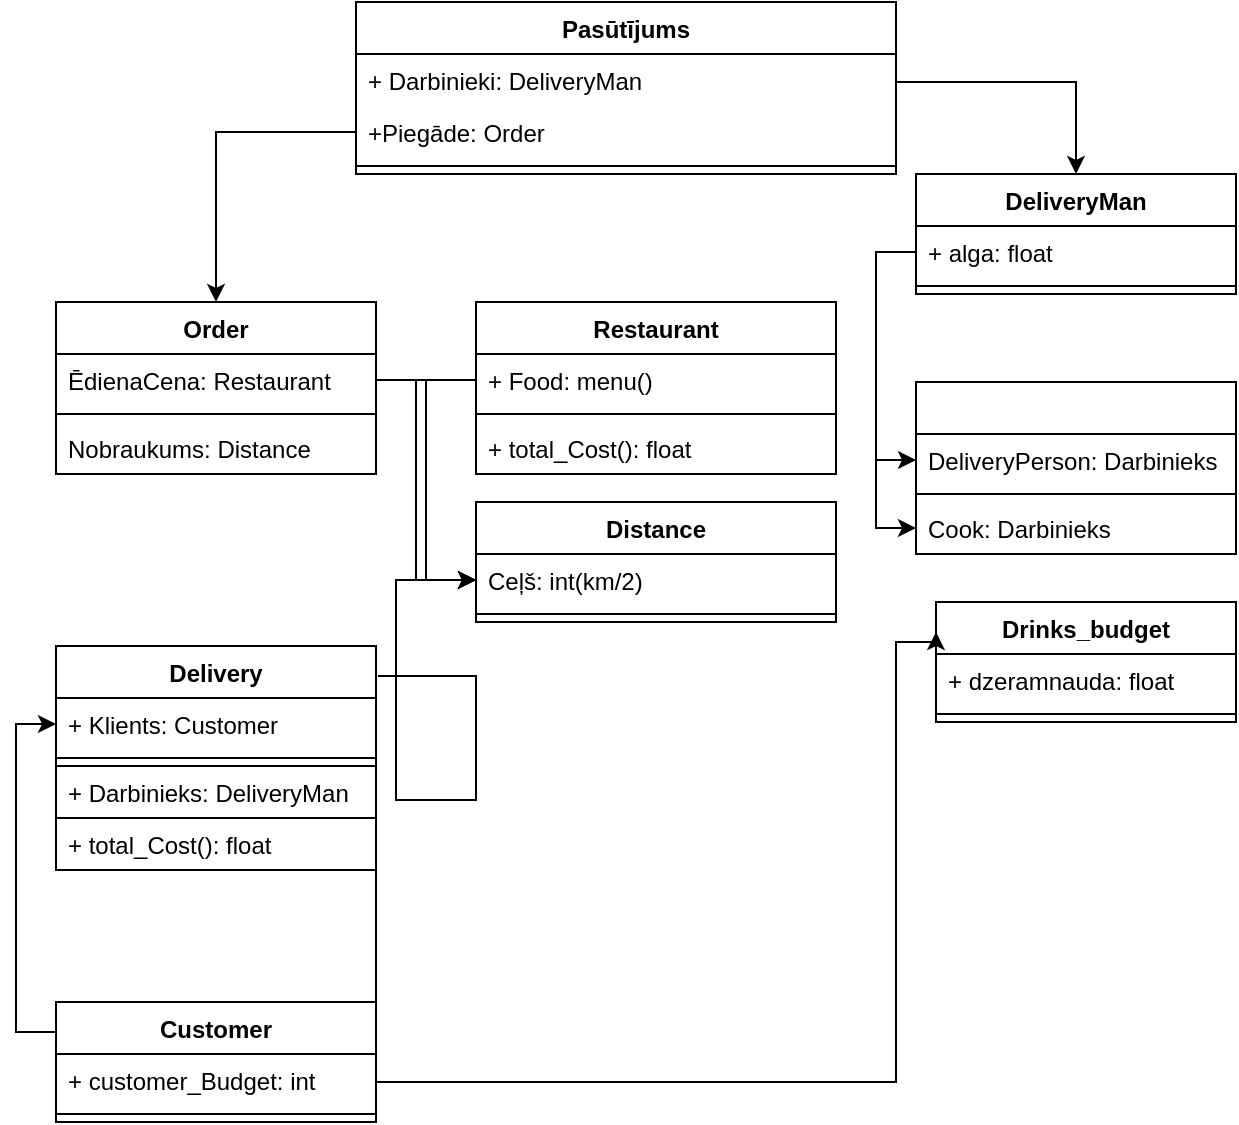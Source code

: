 <mxfile version="21.1.2" type="github">
  <diagram name="Page-1" id="Djb0nTWhg8u489dxvukG">
    <mxGraphModel dx="1195" dy="663" grid="1" gridSize="10" guides="1" tooltips="1" connect="1" arrows="1" fold="1" page="1" pageScale="1" pageWidth="850" pageHeight="1100" math="0" shadow="0">
      <root>
        <mxCell id="0" />
        <mxCell id="1" parent="0" />
        <mxCell id="D5lIndtO4QPQAriUOUSQ-25" value="Pasūtījums" style="swimlane;fontStyle=1;align=center;verticalAlign=top;childLayout=stackLayout;horizontal=1;startSize=26;horizontalStack=0;resizeParent=1;resizeParentMax=0;resizeLast=0;collapsible=1;marginBottom=0;" parent="1" vertex="1">
          <mxGeometry x="280" y="50" width="270" height="86" as="geometry" />
        </mxCell>
        <mxCell id="D5lIndtO4QPQAriUOUSQ-63" value="+ Darbinieki: DeliveryMan" style="text;strokeColor=none;fillColor=none;align=left;verticalAlign=top;spacingLeft=4;spacingRight=4;overflow=hidden;rotatable=0;points=[[0,0.5],[1,0.5]];portConstraint=eastwest;" parent="D5lIndtO4QPQAriUOUSQ-25" vertex="1">
          <mxGeometry y="26" width="270" height="26" as="geometry" />
        </mxCell>
        <mxCell id="D5lIndtO4QPQAriUOUSQ-60" value="+Piegāde: Order" style="text;strokeColor=none;fillColor=none;align=left;verticalAlign=top;spacingLeft=4;spacingRight=4;overflow=hidden;rotatable=0;points=[[0,0.5],[1,0.5]];portConstraint=eastwest;" parent="D5lIndtO4QPQAriUOUSQ-25" vertex="1">
          <mxGeometry y="52" width="270" height="26" as="geometry" />
        </mxCell>
        <mxCell id="D5lIndtO4QPQAriUOUSQ-27" value="" style="line;strokeWidth=1;fillColor=none;align=left;verticalAlign=middle;spacingTop=-1;spacingLeft=3;spacingRight=3;rotatable=0;labelPosition=right;points=[];portConstraint=eastwest;strokeColor=inherit;" parent="D5lIndtO4QPQAriUOUSQ-25" vertex="1">
          <mxGeometry y="78" width="270" height="8" as="geometry" />
        </mxCell>
        <mxCell id="D5lIndtO4QPQAriUOUSQ-29" value="DeliveryMan" style="swimlane;fontStyle=1;align=center;verticalAlign=top;childLayout=stackLayout;horizontal=1;startSize=26;horizontalStack=0;resizeParent=1;resizeParentMax=0;resizeLast=0;collapsible=1;marginBottom=0;" parent="1" vertex="1">
          <mxGeometry x="560" y="136" width="160" height="60" as="geometry" />
        </mxCell>
        <mxCell id="D5lIndtO4QPQAriUOUSQ-30" value="+ alga: float" style="text;strokeColor=none;fillColor=none;align=left;verticalAlign=top;spacingLeft=4;spacingRight=4;overflow=hidden;rotatable=0;points=[[0,0.5],[1,0.5]];portConstraint=eastwest;" parent="D5lIndtO4QPQAriUOUSQ-29" vertex="1">
          <mxGeometry y="26" width="160" height="26" as="geometry" />
        </mxCell>
        <mxCell id="D5lIndtO4QPQAriUOUSQ-31" value="" style="line;strokeWidth=1;fillColor=none;align=left;verticalAlign=middle;spacingTop=-1;spacingLeft=3;spacingRight=3;rotatable=0;labelPosition=right;points=[];portConstraint=eastwest;strokeColor=inherit;" parent="D5lIndtO4QPQAriUOUSQ-29" vertex="1">
          <mxGeometry y="52" width="160" height="8" as="geometry" />
        </mxCell>
        <mxCell id="D5lIndtO4QPQAriUOUSQ-37" value="Drinks_budget" style="swimlane;fontStyle=1;align=center;verticalAlign=top;childLayout=stackLayout;horizontal=1;startSize=26;horizontalStack=0;resizeParent=1;resizeParentMax=0;resizeLast=0;collapsible=1;marginBottom=0;" parent="1" vertex="1">
          <mxGeometry x="570" y="350" width="150" height="60" as="geometry" />
        </mxCell>
        <mxCell id="D5lIndtO4QPQAriUOUSQ-38" value="+ dzeramnauda: float" style="text;strokeColor=none;fillColor=none;align=left;verticalAlign=top;spacingLeft=4;spacingRight=4;overflow=hidden;rotatable=0;points=[[0,0.5],[1,0.5]];portConstraint=eastwest;" parent="D5lIndtO4QPQAriUOUSQ-37" vertex="1">
          <mxGeometry y="26" width="150" height="26" as="geometry" />
        </mxCell>
        <mxCell id="D5lIndtO4QPQAriUOUSQ-39" value="" style="line;strokeWidth=1;fillColor=none;align=left;verticalAlign=middle;spacingTop=-1;spacingLeft=3;spacingRight=3;rotatable=0;labelPosition=right;points=[];portConstraint=eastwest;strokeColor=inherit;" parent="D5lIndtO4QPQAriUOUSQ-37" vertex="1">
          <mxGeometry y="52" width="150" height="8" as="geometry" />
        </mxCell>
        <mxCell id="D5lIndtO4QPQAriUOUSQ-41" value="Restaurant" style="swimlane;fontStyle=1;align=center;verticalAlign=top;childLayout=stackLayout;horizontal=1;startSize=26;horizontalStack=0;resizeParent=1;resizeParentMax=0;resizeLast=0;collapsible=1;marginBottom=0;" parent="1" vertex="1">
          <mxGeometry x="340" y="200" width="180" height="86" as="geometry" />
        </mxCell>
        <mxCell id="D5lIndtO4QPQAriUOUSQ-42" value="+ Food: menu()" style="text;strokeColor=none;fillColor=none;align=left;verticalAlign=top;spacingLeft=4;spacingRight=4;overflow=hidden;rotatable=0;points=[[0,0.5],[1,0.5]];portConstraint=eastwest;" parent="D5lIndtO4QPQAriUOUSQ-41" vertex="1">
          <mxGeometry y="26" width="180" height="26" as="geometry" />
        </mxCell>
        <mxCell id="D5lIndtO4QPQAriUOUSQ-43" value="" style="line;strokeWidth=1;fillColor=none;align=left;verticalAlign=middle;spacingTop=-1;spacingLeft=3;spacingRight=3;rotatable=0;labelPosition=right;points=[];portConstraint=eastwest;strokeColor=inherit;" parent="D5lIndtO4QPQAriUOUSQ-41" vertex="1">
          <mxGeometry y="52" width="180" height="8" as="geometry" />
        </mxCell>
        <mxCell id="D5lIndtO4QPQAriUOUSQ-44" value="+ total_Cost(): float" style="text;strokeColor=none;fillColor=none;align=left;verticalAlign=top;spacingLeft=4;spacingRight=4;overflow=hidden;rotatable=0;points=[[0,0.5],[1,0.5]];portConstraint=eastwest;" parent="D5lIndtO4QPQAriUOUSQ-41" vertex="1">
          <mxGeometry y="60" width="180" height="26" as="geometry" />
        </mxCell>
        <mxCell id="D5lIndtO4QPQAriUOUSQ-45" value="Distance" style="swimlane;fontStyle=1;align=center;verticalAlign=top;childLayout=stackLayout;horizontal=1;startSize=26;horizontalStack=0;resizeParent=1;resizeParentMax=0;resizeLast=0;collapsible=1;marginBottom=0;" parent="1" vertex="1">
          <mxGeometry x="340" y="300" width="180" height="60" as="geometry" />
        </mxCell>
        <mxCell id="D5lIndtO4QPQAriUOUSQ-46" value="Ceļš: int(km/2)" style="text;strokeColor=none;fillColor=none;align=left;verticalAlign=top;spacingLeft=4;spacingRight=4;overflow=hidden;rotatable=0;points=[[0,0.5],[1,0.5]];portConstraint=eastwest;" parent="D5lIndtO4QPQAriUOUSQ-45" vertex="1">
          <mxGeometry y="26" width="180" height="26" as="geometry" />
        </mxCell>
        <mxCell id="D5lIndtO4QPQAriUOUSQ-47" value="" style="line;strokeWidth=1;fillColor=none;align=left;verticalAlign=middle;spacingTop=-1;spacingLeft=3;spacingRight=3;rotatable=0;labelPosition=right;points=[];portConstraint=eastwest;strokeColor=inherit;" parent="D5lIndtO4QPQAriUOUSQ-45" vertex="1">
          <mxGeometry y="52" width="180" height="8" as="geometry" />
        </mxCell>
        <mxCell id="D5lIndtO4QPQAriUOUSQ-58" style="edgeStyle=orthogonalEdgeStyle;rounded=0;orthogonalLoop=1;jettySize=auto;html=1;exitX=0;exitY=0.5;exitDx=0;exitDy=0;entryX=0;entryY=0.5;entryDx=0;entryDy=0;" parent="1" source="D5lIndtO4QPQAriUOUSQ-42" target="D5lIndtO4QPQAriUOUSQ-46" edge="1">
          <mxGeometry relative="1" as="geometry">
            <Array as="points">
              <mxPoint x="310" y="239" />
              <mxPoint x="310" y="339" />
            </Array>
          </mxGeometry>
        </mxCell>
        <mxCell id="D5lIndtO4QPQAriUOUSQ-59" style="edgeStyle=orthogonalEdgeStyle;rounded=0;orthogonalLoop=1;jettySize=auto;html=1;entryX=0;entryY=0.5;entryDx=0;entryDy=0;exitX=1.006;exitY=0.134;exitDx=0;exitDy=0;exitPerimeter=0;" parent="1" source="D5lIndtO4QPQAriUOUSQ-73" target="D5lIndtO4QPQAriUOUSQ-46" edge="1">
          <mxGeometry relative="1" as="geometry">
            <Array as="points">
              <mxPoint x="340" y="387" />
              <mxPoint x="340" y="449" />
              <mxPoint x="300" y="449" />
              <mxPoint x="300" y="339" />
            </Array>
            <mxPoint x="320" y="440" as="sourcePoint" />
          </mxGeometry>
        </mxCell>
        <mxCell id="D5lIndtO4QPQAriUOUSQ-62" style="edgeStyle=orthogonalEdgeStyle;rounded=0;orthogonalLoop=1;jettySize=auto;html=1;entryX=0.5;entryY=0;entryDx=0;entryDy=0;" parent="1" target="D5lIndtO4QPQAriUOUSQ-29" edge="1">
          <mxGeometry relative="1" as="geometry">
            <mxPoint x="550" y="90" as="sourcePoint" />
            <Array as="points">
              <mxPoint x="550" y="90" />
              <mxPoint x="640" y="90" />
            </Array>
          </mxGeometry>
        </mxCell>
        <mxCell id="D5lIndtO4QPQAriUOUSQ-64" value="Order" style="swimlane;fontStyle=1;align=center;verticalAlign=top;childLayout=stackLayout;horizontal=1;startSize=26;horizontalStack=0;resizeParent=1;resizeParentMax=0;resizeLast=0;collapsible=1;marginBottom=0;" parent="1" vertex="1">
          <mxGeometry x="130" y="200" width="160" height="86" as="geometry" />
        </mxCell>
        <mxCell id="D5lIndtO4QPQAriUOUSQ-65" value="ĒdienaCena: Restaurant" style="text;strokeColor=none;fillColor=none;align=left;verticalAlign=top;spacingLeft=4;spacingRight=4;overflow=hidden;rotatable=0;points=[[0,0.5],[1,0.5]];portConstraint=eastwest;" parent="D5lIndtO4QPQAriUOUSQ-64" vertex="1">
          <mxGeometry y="26" width="160" height="26" as="geometry" />
        </mxCell>
        <mxCell id="D5lIndtO4QPQAriUOUSQ-66" value="" style="line;strokeWidth=1;fillColor=none;align=left;verticalAlign=middle;spacingTop=-1;spacingLeft=3;spacingRight=3;rotatable=0;labelPosition=right;points=[];portConstraint=eastwest;strokeColor=inherit;" parent="D5lIndtO4QPQAriUOUSQ-64" vertex="1">
          <mxGeometry y="52" width="160" height="8" as="geometry" />
        </mxCell>
        <mxCell id="D5lIndtO4QPQAriUOUSQ-67" value="Nobraukums: Distance" style="text;strokeColor=none;fillColor=none;align=left;verticalAlign=top;spacingLeft=4;spacingRight=4;overflow=hidden;rotatable=0;points=[[0,0.5],[1,0.5]];portConstraint=eastwest;" parent="D5lIndtO4QPQAriUOUSQ-64" vertex="1">
          <mxGeometry y="60" width="160" height="26" as="geometry" />
        </mxCell>
        <mxCell id="D5lIndtO4QPQAriUOUSQ-68" style="edgeStyle=orthogonalEdgeStyle;rounded=0;orthogonalLoop=1;jettySize=auto;html=1;exitX=0;exitY=0.5;exitDx=0;exitDy=0;" parent="1" source="D5lIndtO4QPQAriUOUSQ-60" target="D5lIndtO4QPQAriUOUSQ-64" edge="1">
          <mxGeometry relative="1" as="geometry" />
        </mxCell>
        <mxCell id="D5lIndtO4QPQAriUOUSQ-79" style="edgeStyle=orthogonalEdgeStyle;rounded=0;orthogonalLoop=1;jettySize=auto;html=1;exitX=0;exitY=0.25;exitDx=0;exitDy=0;entryX=0;entryY=0.5;entryDx=0;entryDy=0;" parent="1" source="D5lIndtO4QPQAriUOUSQ-69" target="D5lIndtO4QPQAriUOUSQ-77" edge="1">
          <mxGeometry relative="1" as="geometry" />
        </mxCell>
        <mxCell id="D5lIndtO4QPQAriUOUSQ-69" value="Customer" style="swimlane;fontStyle=1;align=center;verticalAlign=top;childLayout=stackLayout;horizontal=1;startSize=26;horizontalStack=0;resizeParent=1;resizeParentMax=0;resizeLast=0;collapsible=1;marginBottom=0;" parent="1" vertex="1">
          <mxGeometry x="130" y="550" width="160" height="60" as="geometry" />
        </mxCell>
        <mxCell id="D5lIndtO4QPQAriUOUSQ-70" value="+ customer_Budget: int" style="text;strokeColor=none;fillColor=none;align=left;verticalAlign=top;spacingLeft=4;spacingRight=4;overflow=hidden;rotatable=0;points=[[0,0.5],[1,0.5]];portConstraint=eastwest;" parent="D5lIndtO4QPQAriUOUSQ-69" vertex="1">
          <mxGeometry y="26" width="160" height="26" as="geometry" />
        </mxCell>
        <mxCell id="D5lIndtO4QPQAriUOUSQ-71" value="" style="line;strokeWidth=1;fillColor=none;align=left;verticalAlign=middle;spacingTop=-1;spacingLeft=3;spacingRight=3;rotatable=0;labelPosition=right;points=[];portConstraint=eastwest;strokeColor=inherit;" parent="D5lIndtO4QPQAriUOUSQ-69" vertex="1">
          <mxGeometry y="52" width="160" height="8" as="geometry" />
        </mxCell>
        <mxCell id="D5lIndtO4QPQAriUOUSQ-73" value="Delivery" style="swimlane;fontStyle=1;align=center;verticalAlign=top;childLayout=stackLayout;horizontal=1;startSize=26;horizontalStack=0;resizeParent=1;resizeParentMax=0;resizeLast=0;collapsible=1;marginBottom=0;" parent="1" vertex="1">
          <mxGeometry x="130" y="372" width="160" height="112" as="geometry" />
        </mxCell>
        <mxCell id="D5lIndtO4QPQAriUOUSQ-77" value="+ Klients: Customer" style="text;strokeColor=none;fillColor=none;align=left;verticalAlign=top;spacingLeft=4;spacingRight=4;overflow=hidden;rotatable=0;points=[[0,0.5],[1,0.5]];portConstraint=eastwest;" parent="D5lIndtO4QPQAriUOUSQ-73" vertex="1">
          <mxGeometry y="26" width="160" height="26" as="geometry" />
        </mxCell>
        <mxCell id="D5lIndtO4QPQAriUOUSQ-75" value="" style="line;strokeWidth=1;fillColor=none;align=left;verticalAlign=middle;spacingTop=-1;spacingLeft=3;spacingRight=3;rotatable=0;labelPosition=right;points=[];portConstraint=eastwest;strokeColor=inherit;" parent="D5lIndtO4QPQAriUOUSQ-73" vertex="1">
          <mxGeometry y="52" width="160" height="8" as="geometry" />
        </mxCell>
        <mxCell id="D5lIndtO4QPQAriUOUSQ-74" value="+ Darbinieks: DeliveryMan" style="text;strokeColor=default;fillColor=none;align=left;verticalAlign=top;spacingLeft=4;spacingRight=4;overflow=hidden;rotatable=0;points=[[0,0.5],[1,0.5]];portConstraint=eastwest;" parent="D5lIndtO4QPQAriUOUSQ-73" vertex="1">
          <mxGeometry y="60" width="160" height="26" as="geometry" />
        </mxCell>
        <mxCell id="D5lIndtO4QPQAriUOUSQ-76" value="+ total_Cost(): float" style="text;strokeColor=none;fillColor=none;align=left;verticalAlign=top;spacingLeft=4;spacingRight=4;overflow=hidden;rotatable=0;points=[[0,0.5],[1,0.5]];portConstraint=eastwest;" parent="D5lIndtO4QPQAriUOUSQ-73" vertex="1">
          <mxGeometry y="86" width="160" height="26" as="geometry" />
        </mxCell>
        <mxCell id="D5lIndtO4QPQAriUOUSQ-81" style="edgeStyle=orthogonalEdgeStyle;rounded=0;orthogonalLoop=1;jettySize=auto;html=1;exitX=1;exitY=0.5;exitDx=0;exitDy=0;entryX=0;entryY=0.25;entryDx=0;entryDy=0;" parent="1" source="D5lIndtO4QPQAriUOUSQ-74" target="D5lIndtO4QPQAriUOUSQ-37" edge="1">
          <mxGeometry relative="1" as="geometry">
            <Array as="points">
              <mxPoint x="290" y="590" />
              <mxPoint x="550" y="590" />
              <mxPoint x="550" y="370" />
              <mxPoint x="570" y="370" />
            </Array>
          </mxGeometry>
        </mxCell>
        <mxCell id="D5lIndtO4QPQAriUOUSQ-82" style="edgeStyle=orthogonalEdgeStyle;rounded=0;orthogonalLoop=1;jettySize=auto;html=1;exitX=1;exitY=0.5;exitDx=0;exitDy=0;entryX=0;entryY=0.5;entryDx=0;entryDy=0;" parent="1" source="D5lIndtO4QPQAriUOUSQ-65" target="D5lIndtO4QPQAriUOUSQ-46" edge="1">
          <mxGeometry relative="1" as="geometry" />
        </mxCell>
        <mxCell id="bZCZA8K2sK5KM_HSa-YE-6" value="" style="swimlane;fontStyle=1;align=center;verticalAlign=top;childLayout=stackLayout;horizontal=1;startSize=26;horizontalStack=0;resizeParent=1;resizeParentMax=0;resizeLast=0;collapsible=1;marginBottom=0;gradientColor=none;swimlaneFillColor=none;fillColor=none;strokeColor=default;" vertex="1" parent="1">
          <mxGeometry x="560" y="240" width="160" height="86" as="geometry">
            <mxRectangle x="560" y="240" width="50" height="40" as="alternateBounds" />
          </mxGeometry>
        </mxCell>
        <mxCell id="bZCZA8K2sK5KM_HSa-YE-7" value="DeliveryPerson: Darbinieks" style="text;strokeColor=none;fillColor=none;align=left;verticalAlign=top;spacingLeft=4;spacingRight=4;overflow=hidden;rotatable=0;points=[[0,0.5],[1,0.5]];portConstraint=eastwest;" vertex="1" parent="bZCZA8K2sK5KM_HSa-YE-6">
          <mxGeometry y="26" width="160" height="26" as="geometry" />
        </mxCell>
        <mxCell id="bZCZA8K2sK5KM_HSa-YE-8" value="" style="line;strokeWidth=1;fillColor=none;align=left;verticalAlign=middle;spacingTop=-1;spacingLeft=3;spacingRight=3;rotatable=0;labelPosition=right;points=[];portConstraint=eastwest;strokeColor=inherit;" vertex="1" parent="bZCZA8K2sK5KM_HSa-YE-6">
          <mxGeometry y="52" width="160" height="8" as="geometry" />
        </mxCell>
        <mxCell id="bZCZA8K2sK5KM_HSa-YE-9" value="Cook: Darbinieks" style="text;strokeColor=none;fillColor=none;align=left;verticalAlign=top;spacingLeft=4;spacingRight=4;overflow=hidden;rotatable=0;points=[[0,0.5],[1,0.5]];portConstraint=eastwest;" vertex="1" parent="bZCZA8K2sK5KM_HSa-YE-6">
          <mxGeometry y="60" width="160" height="26" as="geometry" />
        </mxCell>
        <mxCell id="bZCZA8K2sK5KM_HSa-YE-13" style="edgeStyle=orthogonalEdgeStyle;rounded=0;orthogonalLoop=1;jettySize=auto;html=1;entryX=0;entryY=0.5;entryDx=0;entryDy=0;" edge="1" parent="1" source="D5lIndtO4QPQAriUOUSQ-30" target="bZCZA8K2sK5KM_HSa-YE-9">
          <mxGeometry relative="1" as="geometry">
            <mxPoint x="560" y="175" as="sourcePoint" />
            <mxPoint x="750" y="320" as="targetPoint" />
          </mxGeometry>
        </mxCell>
        <mxCell id="bZCZA8K2sK5KM_HSa-YE-14" style="edgeStyle=orthogonalEdgeStyle;rounded=0;orthogonalLoop=1;jettySize=auto;html=1;exitX=0;exitY=0.5;exitDx=0;exitDy=0;entryX=0;entryY=0.5;entryDx=0;entryDy=0;" edge="1" parent="1" source="D5lIndtO4QPQAriUOUSQ-30" target="bZCZA8K2sK5KM_HSa-YE-7">
          <mxGeometry relative="1" as="geometry" />
        </mxCell>
      </root>
    </mxGraphModel>
  </diagram>
</mxfile>
